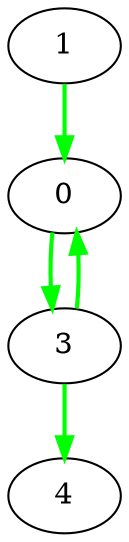 digraph {
  0 [label="0", color=black];
  1 -> 0 [label="", color=green, penwidth=2];
  3 -> 0 [label="", color=green, penwidth=2];
  4 [label="4", color=black];
  3 -> 4 [label="", color=green, penwidth=2];
  1 [label="1", color=black];
  3 [label="3", color=black];
  0 -> 3 [label="", color=green, penwidth=2];
}
